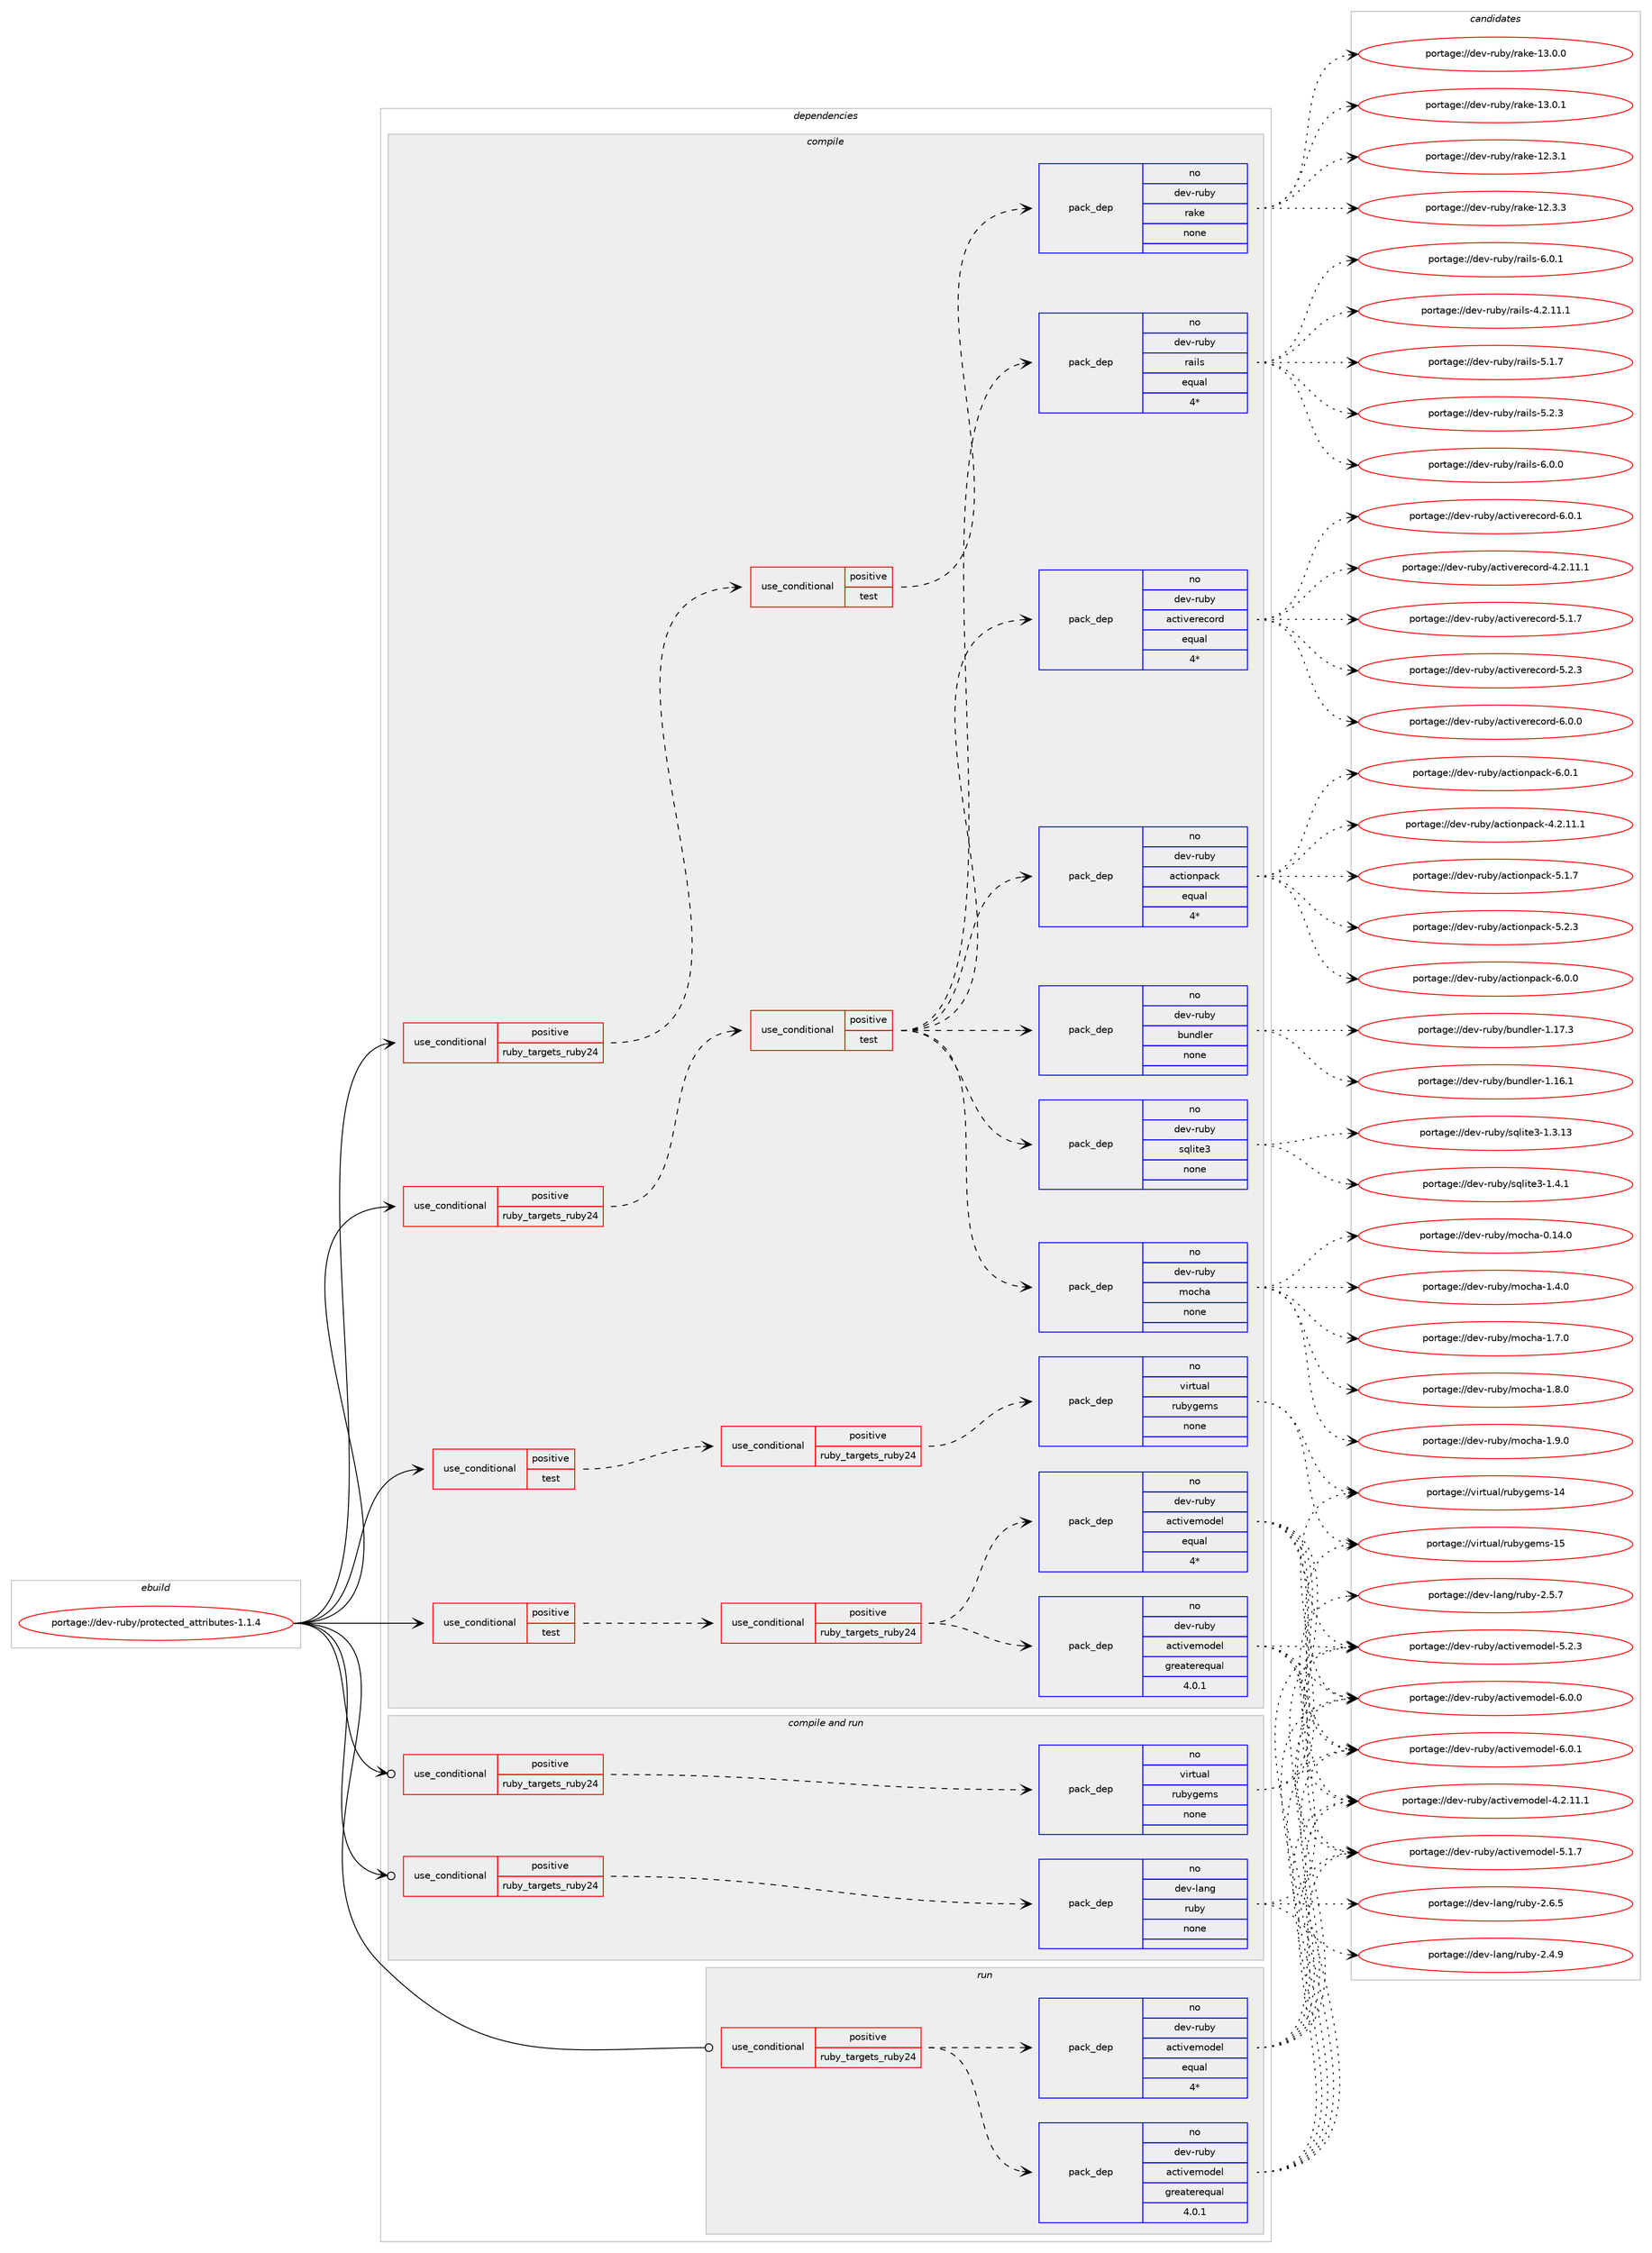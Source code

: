 digraph prolog {

# *************
# Graph options
# *************

newrank=true;
concentrate=true;
compound=true;
graph [rankdir=LR,fontname=Helvetica,fontsize=10,ranksep=1.5];#, ranksep=2.5, nodesep=0.2];
edge  [arrowhead=vee];
node  [fontname=Helvetica,fontsize=10];

# **********
# The ebuild
# **********

subgraph cluster_leftcol {
color=gray;
rank=same;
label=<<i>ebuild</i>>;
id [label="portage://dev-ruby/protected_attributes-1.1.4", color=red, width=4, href="../dev-ruby/protected_attributes-1.1.4.svg"];
}

# ****************
# The dependencies
# ****************

subgraph cluster_midcol {
color=gray;
label=<<i>dependencies</i>>;
subgraph cluster_compile {
fillcolor="#eeeeee";
style=filled;
label=<<i>compile</i>>;
subgraph cond59350 {
dependency234751 [label=<<TABLE BORDER="0" CELLBORDER="1" CELLSPACING="0" CELLPADDING="4"><TR><TD ROWSPAN="3" CELLPADDING="10">use_conditional</TD></TR><TR><TD>positive</TD></TR><TR><TD>ruby_targets_ruby24</TD></TR></TABLE>>, shape=none, color=red];
subgraph cond59351 {
dependency234752 [label=<<TABLE BORDER="0" CELLBORDER="1" CELLSPACING="0" CELLPADDING="4"><TR><TD ROWSPAN="3" CELLPADDING="10">use_conditional</TD></TR><TR><TD>positive</TD></TR><TR><TD>test</TD></TR></TABLE>>, shape=none, color=red];
subgraph pack171856 {
dependency234753 [label=<<TABLE BORDER="0" CELLBORDER="1" CELLSPACING="0" CELLPADDING="4" WIDTH="220"><TR><TD ROWSPAN="6" CELLPADDING="30">pack_dep</TD></TR><TR><TD WIDTH="110">no</TD></TR><TR><TD>dev-ruby</TD></TR><TR><TD>bundler</TD></TR><TR><TD>none</TD></TR><TR><TD></TD></TR></TABLE>>, shape=none, color=blue];
}
dependency234752:e -> dependency234753:w [weight=20,style="dashed",arrowhead="vee"];
subgraph pack171857 {
dependency234754 [label=<<TABLE BORDER="0" CELLBORDER="1" CELLSPACING="0" CELLPADDING="4" WIDTH="220"><TR><TD ROWSPAN="6" CELLPADDING="30">pack_dep</TD></TR><TR><TD WIDTH="110">no</TD></TR><TR><TD>dev-ruby</TD></TR><TR><TD>actionpack</TD></TR><TR><TD>equal</TD></TR><TR><TD>4*</TD></TR></TABLE>>, shape=none, color=blue];
}
dependency234752:e -> dependency234754:w [weight=20,style="dashed",arrowhead="vee"];
subgraph pack171858 {
dependency234755 [label=<<TABLE BORDER="0" CELLBORDER="1" CELLSPACING="0" CELLPADDING="4" WIDTH="220"><TR><TD ROWSPAN="6" CELLPADDING="30">pack_dep</TD></TR><TR><TD WIDTH="110">no</TD></TR><TR><TD>dev-ruby</TD></TR><TR><TD>activerecord</TD></TR><TR><TD>equal</TD></TR><TR><TD>4*</TD></TR></TABLE>>, shape=none, color=blue];
}
dependency234752:e -> dependency234755:w [weight=20,style="dashed",arrowhead="vee"];
subgraph pack171859 {
dependency234756 [label=<<TABLE BORDER="0" CELLBORDER="1" CELLSPACING="0" CELLPADDING="4" WIDTH="220"><TR><TD ROWSPAN="6" CELLPADDING="30">pack_dep</TD></TR><TR><TD WIDTH="110">no</TD></TR><TR><TD>dev-ruby</TD></TR><TR><TD>rails</TD></TR><TR><TD>equal</TD></TR><TR><TD>4*</TD></TR></TABLE>>, shape=none, color=blue];
}
dependency234752:e -> dependency234756:w [weight=20,style="dashed",arrowhead="vee"];
subgraph pack171860 {
dependency234757 [label=<<TABLE BORDER="0" CELLBORDER="1" CELLSPACING="0" CELLPADDING="4" WIDTH="220"><TR><TD ROWSPAN="6" CELLPADDING="30">pack_dep</TD></TR><TR><TD WIDTH="110">no</TD></TR><TR><TD>dev-ruby</TD></TR><TR><TD>mocha</TD></TR><TR><TD>none</TD></TR><TR><TD></TD></TR></TABLE>>, shape=none, color=blue];
}
dependency234752:e -> dependency234757:w [weight=20,style="dashed",arrowhead="vee"];
subgraph pack171861 {
dependency234758 [label=<<TABLE BORDER="0" CELLBORDER="1" CELLSPACING="0" CELLPADDING="4" WIDTH="220"><TR><TD ROWSPAN="6" CELLPADDING="30">pack_dep</TD></TR><TR><TD WIDTH="110">no</TD></TR><TR><TD>dev-ruby</TD></TR><TR><TD>sqlite3</TD></TR><TR><TD>none</TD></TR><TR><TD></TD></TR></TABLE>>, shape=none, color=blue];
}
dependency234752:e -> dependency234758:w [weight=20,style="dashed",arrowhead="vee"];
}
dependency234751:e -> dependency234752:w [weight=20,style="dashed",arrowhead="vee"];
}
id:e -> dependency234751:w [weight=20,style="solid",arrowhead="vee"];
subgraph cond59352 {
dependency234759 [label=<<TABLE BORDER="0" CELLBORDER="1" CELLSPACING="0" CELLPADDING="4"><TR><TD ROWSPAN="3" CELLPADDING="10">use_conditional</TD></TR><TR><TD>positive</TD></TR><TR><TD>ruby_targets_ruby24</TD></TR></TABLE>>, shape=none, color=red];
subgraph cond59353 {
dependency234760 [label=<<TABLE BORDER="0" CELLBORDER="1" CELLSPACING="0" CELLPADDING="4"><TR><TD ROWSPAN="3" CELLPADDING="10">use_conditional</TD></TR><TR><TD>positive</TD></TR><TR><TD>test</TD></TR></TABLE>>, shape=none, color=red];
subgraph pack171862 {
dependency234761 [label=<<TABLE BORDER="0" CELLBORDER="1" CELLSPACING="0" CELLPADDING="4" WIDTH="220"><TR><TD ROWSPAN="6" CELLPADDING="30">pack_dep</TD></TR><TR><TD WIDTH="110">no</TD></TR><TR><TD>dev-ruby</TD></TR><TR><TD>rake</TD></TR><TR><TD>none</TD></TR><TR><TD></TD></TR></TABLE>>, shape=none, color=blue];
}
dependency234760:e -> dependency234761:w [weight=20,style="dashed",arrowhead="vee"];
}
dependency234759:e -> dependency234760:w [weight=20,style="dashed",arrowhead="vee"];
}
id:e -> dependency234759:w [weight=20,style="solid",arrowhead="vee"];
subgraph cond59354 {
dependency234762 [label=<<TABLE BORDER="0" CELLBORDER="1" CELLSPACING="0" CELLPADDING="4"><TR><TD ROWSPAN="3" CELLPADDING="10">use_conditional</TD></TR><TR><TD>positive</TD></TR><TR><TD>test</TD></TR></TABLE>>, shape=none, color=red];
subgraph cond59355 {
dependency234763 [label=<<TABLE BORDER="0" CELLBORDER="1" CELLSPACING="0" CELLPADDING="4"><TR><TD ROWSPAN="3" CELLPADDING="10">use_conditional</TD></TR><TR><TD>positive</TD></TR><TR><TD>ruby_targets_ruby24</TD></TR></TABLE>>, shape=none, color=red];
subgraph pack171863 {
dependency234764 [label=<<TABLE BORDER="0" CELLBORDER="1" CELLSPACING="0" CELLPADDING="4" WIDTH="220"><TR><TD ROWSPAN="6" CELLPADDING="30">pack_dep</TD></TR><TR><TD WIDTH="110">no</TD></TR><TR><TD>dev-ruby</TD></TR><TR><TD>activemodel</TD></TR><TR><TD>equal</TD></TR><TR><TD>4*</TD></TR></TABLE>>, shape=none, color=blue];
}
dependency234763:e -> dependency234764:w [weight=20,style="dashed",arrowhead="vee"];
subgraph pack171864 {
dependency234765 [label=<<TABLE BORDER="0" CELLBORDER="1" CELLSPACING="0" CELLPADDING="4" WIDTH="220"><TR><TD ROWSPAN="6" CELLPADDING="30">pack_dep</TD></TR><TR><TD WIDTH="110">no</TD></TR><TR><TD>dev-ruby</TD></TR><TR><TD>activemodel</TD></TR><TR><TD>greaterequal</TD></TR><TR><TD>4.0.1</TD></TR></TABLE>>, shape=none, color=blue];
}
dependency234763:e -> dependency234765:w [weight=20,style="dashed",arrowhead="vee"];
}
dependency234762:e -> dependency234763:w [weight=20,style="dashed",arrowhead="vee"];
}
id:e -> dependency234762:w [weight=20,style="solid",arrowhead="vee"];
subgraph cond59356 {
dependency234766 [label=<<TABLE BORDER="0" CELLBORDER="1" CELLSPACING="0" CELLPADDING="4"><TR><TD ROWSPAN="3" CELLPADDING="10">use_conditional</TD></TR><TR><TD>positive</TD></TR><TR><TD>test</TD></TR></TABLE>>, shape=none, color=red];
subgraph cond59357 {
dependency234767 [label=<<TABLE BORDER="0" CELLBORDER="1" CELLSPACING="0" CELLPADDING="4"><TR><TD ROWSPAN="3" CELLPADDING="10">use_conditional</TD></TR><TR><TD>positive</TD></TR><TR><TD>ruby_targets_ruby24</TD></TR></TABLE>>, shape=none, color=red];
subgraph pack171865 {
dependency234768 [label=<<TABLE BORDER="0" CELLBORDER="1" CELLSPACING="0" CELLPADDING="4" WIDTH="220"><TR><TD ROWSPAN="6" CELLPADDING="30">pack_dep</TD></TR><TR><TD WIDTH="110">no</TD></TR><TR><TD>virtual</TD></TR><TR><TD>rubygems</TD></TR><TR><TD>none</TD></TR><TR><TD></TD></TR></TABLE>>, shape=none, color=blue];
}
dependency234767:e -> dependency234768:w [weight=20,style="dashed",arrowhead="vee"];
}
dependency234766:e -> dependency234767:w [weight=20,style="dashed",arrowhead="vee"];
}
id:e -> dependency234766:w [weight=20,style="solid",arrowhead="vee"];
}
subgraph cluster_compileandrun {
fillcolor="#eeeeee";
style=filled;
label=<<i>compile and run</i>>;
subgraph cond59358 {
dependency234769 [label=<<TABLE BORDER="0" CELLBORDER="1" CELLSPACING="0" CELLPADDING="4"><TR><TD ROWSPAN="3" CELLPADDING="10">use_conditional</TD></TR><TR><TD>positive</TD></TR><TR><TD>ruby_targets_ruby24</TD></TR></TABLE>>, shape=none, color=red];
subgraph pack171866 {
dependency234770 [label=<<TABLE BORDER="0" CELLBORDER="1" CELLSPACING="0" CELLPADDING="4" WIDTH="220"><TR><TD ROWSPAN="6" CELLPADDING="30">pack_dep</TD></TR><TR><TD WIDTH="110">no</TD></TR><TR><TD>dev-lang</TD></TR><TR><TD>ruby</TD></TR><TR><TD>none</TD></TR><TR><TD></TD></TR></TABLE>>, shape=none, color=blue];
}
dependency234769:e -> dependency234770:w [weight=20,style="dashed",arrowhead="vee"];
}
id:e -> dependency234769:w [weight=20,style="solid",arrowhead="odotvee"];
subgraph cond59359 {
dependency234771 [label=<<TABLE BORDER="0" CELLBORDER="1" CELLSPACING="0" CELLPADDING="4"><TR><TD ROWSPAN="3" CELLPADDING="10">use_conditional</TD></TR><TR><TD>positive</TD></TR><TR><TD>ruby_targets_ruby24</TD></TR></TABLE>>, shape=none, color=red];
subgraph pack171867 {
dependency234772 [label=<<TABLE BORDER="0" CELLBORDER="1" CELLSPACING="0" CELLPADDING="4" WIDTH="220"><TR><TD ROWSPAN="6" CELLPADDING="30">pack_dep</TD></TR><TR><TD WIDTH="110">no</TD></TR><TR><TD>virtual</TD></TR><TR><TD>rubygems</TD></TR><TR><TD>none</TD></TR><TR><TD></TD></TR></TABLE>>, shape=none, color=blue];
}
dependency234771:e -> dependency234772:w [weight=20,style="dashed",arrowhead="vee"];
}
id:e -> dependency234771:w [weight=20,style="solid",arrowhead="odotvee"];
}
subgraph cluster_run {
fillcolor="#eeeeee";
style=filled;
label=<<i>run</i>>;
subgraph cond59360 {
dependency234773 [label=<<TABLE BORDER="0" CELLBORDER="1" CELLSPACING="0" CELLPADDING="4"><TR><TD ROWSPAN="3" CELLPADDING="10">use_conditional</TD></TR><TR><TD>positive</TD></TR><TR><TD>ruby_targets_ruby24</TD></TR></TABLE>>, shape=none, color=red];
subgraph pack171868 {
dependency234774 [label=<<TABLE BORDER="0" CELLBORDER="1" CELLSPACING="0" CELLPADDING="4" WIDTH="220"><TR><TD ROWSPAN="6" CELLPADDING="30">pack_dep</TD></TR><TR><TD WIDTH="110">no</TD></TR><TR><TD>dev-ruby</TD></TR><TR><TD>activemodel</TD></TR><TR><TD>equal</TD></TR><TR><TD>4*</TD></TR></TABLE>>, shape=none, color=blue];
}
dependency234773:e -> dependency234774:w [weight=20,style="dashed",arrowhead="vee"];
subgraph pack171869 {
dependency234775 [label=<<TABLE BORDER="0" CELLBORDER="1" CELLSPACING="0" CELLPADDING="4" WIDTH="220"><TR><TD ROWSPAN="6" CELLPADDING="30">pack_dep</TD></TR><TR><TD WIDTH="110">no</TD></TR><TR><TD>dev-ruby</TD></TR><TR><TD>activemodel</TD></TR><TR><TD>greaterequal</TD></TR><TR><TD>4.0.1</TD></TR></TABLE>>, shape=none, color=blue];
}
dependency234773:e -> dependency234775:w [weight=20,style="dashed",arrowhead="vee"];
}
id:e -> dependency234773:w [weight=20,style="solid",arrowhead="odot"];
}
}

# **************
# The candidates
# **************

subgraph cluster_choices {
rank=same;
color=gray;
label=<<i>candidates</i>>;

subgraph choice171856 {
color=black;
nodesep=1;
choiceportage1001011184511411798121479811711010010810111445494649544649 [label="portage://dev-ruby/bundler-1.16.1", color=red, width=4,href="../dev-ruby/bundler-1.16.1.svg"];
choiceportage1001011184511411798121479811711010010810111445494649554651 [label="portage://dev-ruby/bundler-1.17.3", color=red, width=4,href="../dev-ruby/bundler-1.17.3.svg"];
dependency234753:e -> choiceportage1001011184511411798121479811711010010810111445494649544649:w [style=dotted,weight="100"];
dependency234753:e -> choiceportage1001011184511411798121479811711010010810111445494649554651:w [style=dotted,weight="100"];
}
subgraph choice171857 {
color=black;
nodesep=1;
choiceportage10010111845114117981214797991161051111101129799107455246504649494649 [label="portage://dev-ruby/actionpack-4.2.11.1", color=red, width=4,href="../dev-ruby/actionpack-4.2.11.1.svg"];
choiceportage10010111845114117981214797991161051111101129799107455346494655 [label="portage://dev-ruby/actionpack-5.1.7", color=red, width=4,href="../dev-ruby/actionpack-5.1.7.svg"];
choiceportage10010111845114117981214797991161051111101129799107455346504651 [label="portage://dev-ruby/actionpack-5.2.3", color=red, width=4,href="../dev-ruby/actionpack-5.2.3.svg"];
choiceportage10010111845114117981214797991161051111101129799107455446484648 [label="portage://dev-ruby/actionpack-6.0.0", color=red, width=4,href="../dev-ruby/actionpack-6.0.0.svg"];
choiceportage10010111845114117981214797991161051111101129799107455446484649 [label="portage://dev-ruby/actionpack-6.0.1", color=red, width=4,href="../dev-ruby/actionpack-6.0.1.svg"];
dependency234754:e -> choiceportage10010111845114117981214797991161051111101129799107455246504649494649:w [style=dotted,weight="100"];
dependency234754:e -> choiceportage10010111845114117981214797991161051111101129799107455346494655:w [style=dotted,weight="100"];
dependency234754:e -> choiceportage10010111845114117981214797991161051111101129799107455346504651:w [style=dotted,weight="100"];
dependency234754:e -> choiceportage10010111845114117981214797991161051111101129799107455446484648:w [style=dotted,weight="100"];
dependency234754:e -> choiceportage10010111845114117981214797991161051111101129799107455446484649:w [style=dotted,weight="100"];
}
subgraph choice171858 {
color=black;
nodesep=1;
choiceportage100101118451141179812147979911610511810111410199111114100455246504649494649 [label="portage://dev-ruby/activerecord-4.2.11.1", color=red, width=4,href="../dev-ruby/activerecord-4.2.11.1.svg"];
choiceportage100101118451141179812147979911610511810111410199111114100455346494655 [label="portage://dev-ruby/activerecord-5.1.7", color=red, width=4,href="../dev-ruby/activerecord-5.1.7.svg"];
choiceportage100101118451141179812147979911610511810111410199111114100455346504651 [label="portage://dev-ruby/activerecord-5.2.3", color=red, width=4,href="../dev-ruby/activerecord-5.2.3.svg"];
choiceportage100101118451141179812147979911610511810111410199111114100455446484648 [label="portage://dev-ruby/activerecord-6.0.0", color=red, width=4,href="../dev-ruby/activerecord-6.0.0.svg"];
choiceportage100101118451141179812147979911610511810111410199111114100455446484649 [label="portage://dev-ruby/activerecord-6.0.1", color=red, width=4,href="../dev-ruby/activerecord-6.0.1.svg"];
dependency234755:e -> choiceportage100101118451141179812147979911610511810111410199111114100455246504649494649:w [style=dotted,weight="100"];
dependency234755:e -> choiceportage100101118451141179812147979911610511810111410199111114100455346494655:w [style=dotted,weight="100"];
dependency234755:e -> choiceportage100101118451141179812147979911610511810111410199111114100455346504651:w [style=dotted,weight="100"];
dependency234755:e -> choiceportage100101118451141179812147979911610511810111410199111114100455446484648:w [style=dotted,weight="100"];
dependency234755:e -> choiceportage100101118451141179812147979911610511810111410199111114100455446484649:w [style=dotted,weight="100"];
}
subgraph choice171859 {
color=black;
nodesep=1;
choiceportage10010111845114117981214711497105108115455246504649494649 [label="portage://dev-ruby/rails-4.2.11.1", color=red, width=4,href="../dev-ruby/rails-4.2.11.1.svg"];
choiceportage10010111845114117981214711497105108115455346494655 [label="portage://dev-ruby/rails-5.1.7", color=red, width=4,href="../dev-ruby/rails-5.1.7.svg"];
choiceportage10010111845114117981214711497105108115455346504651 [label="portage://dev-ruby/rails-5.2.3", color=red, width=4,href="../dev-ruby/rails-5.2.3.svg"];
choiceportage10010111845114117981214711497105108115455446484648 [label="portage://dev-ruby/rails-6.0.0", color=red, width=4,href="../dev-ruby/rails-6.0.0.svg"];
choiceportage10010111845114117981214711497105108115455446484649 [label="portage://dev-ruby/rails-6.0.1", color=red, width=4,href="../dev-ruby/rails-6.0.1.svg"];
dependency234756:e -> choiceportage10010111845114117981214711497105108115455246504649494649:w [style=dotted,weight="100"];
dependency234756:e -> choiceportage10010111845114117981214711497105108115455346494655:w [style=dotted,weight="100"];
dependency234756:e -> choiceportage10010111845114117981214711497105108115455346504651:w [style=dotted,weight="100"];
dependency234756:e -> choiceportage10010111845114117981214711497105108115455446484648:w [style=dotted,weight="100"];
dependency234756:e -> choiceportage10010111845114117981214711497105108115455446484649:w [style=dotted,weight="100"];
}
subgraph choice171860 {
color=black;
nodesep=1;
choiceportage100101118451141179812147109111991049745484649524648 [label="portage://dev-ruby/mocha-0.14.0", color=red, width=4,href="../dev-ruby/mocha-0.14.0.svg"];
choiceportage1001011184511411798121471091119910497454946524648 [label="portage://dev-ruby/mocha-1.4.0", color=red, width=4,href="../dev-ruby/mocha-1.4.0.svg"];
choiceportage1001011184511411798121471091119910497454946554648 [label="portage://dev-ruby/mocha-1.7.0", color=red, width=4,href="../dev-ruby/mocha-1.7.0.svg"];
choiceportage1001011184511411798121471091119910497454946564648 [label="portage://dev-ruby/mocha-1.8.0", color=red, width=4,href="../dev-ruby/mocha-1.8.0.svg"];
choiceportage1001011184511411798121471091119910497454946574648 [label="portage://dev-ruby/mocha-1.9.0", color=red, width=4,href="../dev-ruby/mocha-1.9.0.svg"];
dependency234757:e -> choiceportage100101118451141179812147109111991049745484649524648:w [style=dotted,weight="100"];
dependency234757:e -> choiceportage1001011184511411798121471091119910497454946524648:w [style=dotted,weight="100"];
dependency234757:e -> choiceportage1001011184511411798121471091119910497454946554648:w [style=dotted,weight="100"];
dependency234757:e -> choiceportage1001011184511411798121471091119910497454946564648:w [style=dotted,weight="100"];
dependency234757:e -> choiceportage1001011184511411798121471091119910497454946574648:w [style=dotted,weight="100"];
}
subgraph choice171861 {
color=black;
nodesep=1;
choiceportage1001011184511411798121471151131081051161015145494651464951 [label="portage://dev-ruby/sqlite3-1.3.13", color=red, width=4,href="../dev-ruby/sqlite3-1.3.13.svg"];
choiceportage10010111845114117981214711511310810511610151454946524649 [label="portage://dev-ruby/sqlite3-1.4.1", color=red, width=4,href="../dev-ruby/sqlite3-1.4.1.svg"];
dependency234758:e -> choiceportage1001011184511411798121471151131081051161015145494651464951:w [style=dotted,weight="100"];
dependency234758:e -> choiceportage10010111845114117981214711511310810511610151454946524649:w [style=dotted,weight="100"];
}
subgraph choice171862 {
color=black;
nodesep=1;
choiceportage1001011184511411798121471149710710145495046514649 [label="portage://dev-ruby/rake-12.3.1", color=red, width=4,href="../dev-ruby/rake-12.3.1.svg"];
choiceportage1001011184511411798121471149710710145495046514651 [label="portage://dev-ruby/rake-12.3.3", color=red, width=4,href="../dev-ruby/rake-12.3.3.svg"];
choiceportage1001011184511411798121471149710710145495146484648 [label="portage://dev-ruby/rake-13.0.0", color=red, width=4,href="../dev-ruby/rake-13.0.0.svg"];
choiceportage1001011184511411798121471149710710145495146484649 [label="portage://dev-ruby/rake-13.0.1", color=red, width=4,href="../dev-ruby/rake-13.0.1.svg"];
dependency234761:e -> choiceportage1001011184511411798121471149710710145495046514649:w [style=dotted,weight="100"];
dependency234761:e -> choiceportage1001011184511411798121471149710710145495046514651:w [style=dotted,weight="100"];
dependency234761:e -> choiceportage1001011184511411798121471149710710145495146484648:w [style=dotted,weight="100"];
dependency234761:e -> choiceportage1001011184511411798121471149710710145495146484649:w [style=dotted,weight="100"];
}
subgraph choice171863 {
color=black;
nodesep=1;
choiceportage1001011184511411798121479799116105118101109111100101108455246504649494649 [label="portage://dev-ruby/activemodel-4.2.11.1", color=red, width=4,href="../dev-ruby/activemodel-4.2.11.1.svg"];
choiceportage1001011184511411798121479799116105118101109111100101108455346494655 [label="portage://dev-ruby/activemodel-5.1.7", color=red, width=4,href="../dev-ruby/activemodel-5.1.7.svg"];
choiceportage1001011184511411798121479799116105118101109111100101108455346504651 [label="portage://dev-ruby/activemodel-5.2.3", color=red, width=4,href="../dev-ruby/activemodel-5.2.3.svg"];
choiceportage1001011184511411798121479799116105118101109111100101108455446484648 [label="portage://dev-ruby/activemodel-6.0.0", color=red, width=4,href="../dev-ruby/activemodel-6.0.0.svg"];
choiceportage1001011184511411798121479799116105118101109111100101108455446484649 [label="portage://dev-ruby/activemodel-6.0.1", color=red, width=4,href="../dev-ruby/activemodel-6.0.1.svg"];
dependency234764:e -> choiceportage1001011184511411798121479799116105118101109111100101108455246504649494649:w [style=dotted,weight="100"];
dependency234764:e -> choiceportage1001011184511411798121479799116105118101109111100101108455346494655:w [style=dotted,weight="100"];
dependency234764:e -> choiceportage1001011184511411798121479799116105118101109111100101108455346504651:w [style=dotted,weight="100"];
dependency234764:e -> choiceportage1001011184511411798121479799116105118101109111100101108455446484648:w [style=dotted,weight="100"];
dependency234764:e -> choiceportage1001011184511411798121479799116105118101109111100101108455446484649:w [style=dotted,weight="100"];
}
subgraph choice171864 {
color=black;
nodesep=1;
choiceportage1001011184511411798121479799116105118101109111100101108455246504649494649 [label="portage://dev-ruby/activemodel-4.2.11.1", color=red, width=4,href="../dev-ruby/activemodel-4.2.11.1.svg"];
choiceportage1001011184511411798121479799116105118101109111100101108455346494655 [label="portage://dev-ruby/activemodel-5.1.7", color=red, width=4,href="../dev-ruby/activemodel-5.1.7.svg"];
choiceportage1001011184511411798121479799116105118101109111100101108455346504651 [label="portage://dev-ruby/activemodel-5.2.3", color=red, width=4,href="../dev-ruby/activemodel-5.2.3.svg"];
choiceportage1001011184511411798121479799116105118101109111100101108455446484648 [label="portage://dev-ruby/activemodel-6.0.0", color=red, width=4,href="../dev-ruby/activemodel-6.0.0.svg"];
choiceportage1001011184511411798121479799116105118101109111100101108455446484649 [label="portage://dev-ruby/activemodel-6.0.1", color=red, width=4,href="../dev-ruby/activemodel-6.0.1.svg"];
dependency234765:e -> choiceportage1001011184511411798121479799116105118101109111100101108455246504649494649:w [style=dotted,weight="100"];
dependency234765:e -> choiceportage1001011184511411798121479799116105118101109111100101108455346494655:w [style=dotted,weight="100"];
dependency234765:e -> choiceportage1001011184511411798121479799116105118101109111100101108455346504651:w [style=dotted,weight="100"];
dependency234765:e -> choiceportage1001011184511411798121479799116105118101109111100101108455446484648:w [style=dotted,weight="100"];
dependency234765:e -> choiceportage1001011184511411798121479799116105118101109111100101108455446484649:w [style=dotted,weight="100"];
}
subgraph choice171865 {
color=black;
nodesep=1;
choiceportage118105114116117971084711411798121103101109115454952 [label="portage://virtual/rubygems-14", color=red, width=4,href="../virtual/rubygems-14.svg"];
choiceportage118105114116117971084711411798121103101109115454953 [label="portage://virtual/rubygems-15", color=red, width=4,href="../virtual/rubygems-15.svg"];
dependency234768:e -> choiceportage118105114116117971084711411798121103101109115454952:w [style=dotted,weight="100"];
dependency234768:e -> choiceportage118105114116117971084711411798121103101109115454953:w [style=dotted,weight="100"];
}
subgraph choice171866 {
color=black;
nodesep=1;
choiceportage10010111845108971101034711411798121455046524657 [label="portage://dev-lang/ruby-2.4.9", color=red, width=4,href="../dev-lang/ruby-2.4.9.svg"];
choiceportage10010111845108971101034711411798121455046534655 [label="portage://dev-lang/ruby-2.5.7", color=red, width=4,href="../dev-lang/ruby-2.5.7.svg"];
choiceportage10010111845108971101034711411798121455046544653 [label="portage://dev-lang/ruby-2.6.5", color=red, width=4,href="../dev-lang/ruby-2.6.5.svg"];
dependency234770:e -> choiceportage10010111845108971101034711411798121455046524657:w [style=dotted,weight="100"];
dependency234770:e -> choiceportage10010111845108971101034711411798121455046534655:w [style=dotted,weight="100"];
dependency234770:e -> choiceportage10010111845108971101034711411798121455046544653:w [style=dotted,weight="100"];
}
subgraph choice171867 {
color=black;
nodesep=1;
choiceportage118105114116117971084711411798121103101109115454952 [label="portage://virtual/rubygems-14", color=red, width=4,href="../virtual/rubygems-14.svg"];
choiceportage118105114116117971084711411798121103101109115454953 [label="portage://virtual/rubygems-15", color=red, width=4,href="../virtual/rubygems-15.svg"];
dependency234772:e -> choiceportage118105114116117971084711411798121103101109115454952:w [style=dotted,weight="100"];
dependency234772:e -> choiceportage118105114116117971084711411798121103101109115454953:w [style=dotted,weight="100"];
}
subgraph choice171868 {
color=black;
nodesep=1;
choiceportage1001011184511411798121479799116105118101109111100101108455246504649494649 [label="portage://dev-ruby/activemodel-4.2.11.1", color=red, width=4,href="../dev-ruby/activemodel-4.2.11.1.svg"];
choiceportage1001011184511411798121479799116105118101109111100101108455346494655 [label="portage://dev-ruby/activemodel-5.1.7", color=red, width=4,href="../dev-ruby/activemodel-5.1.7.svg"];
choiceportage1001011184511411798121479799116105118101109111100101108455346504651 [label="portage://dev-ruby/activemodel-5.2.3", color=red, width=4,href="../dev-ruby/activemodel-5.2.3.svg"];
choiceportage1001011184511411798121479799116105118101109111100101108455446484648 [label="portage://dev-ruby/activemodel-6.0.0", color=red, width=4,href="../dev-ruby/activemodel-6.0.0.svg"];
choiceportage1001011184511411798121479799116105118101109111100101108455446484649 [label="portage://dev-ruby/activemodel-6.0.1", color=red, width=4,href="../dev-ruby/activemodel-6.0.1.svg"];
dependency234774:e -> choiceportage1001011184511411798121479799116105118101109111100101108455246504649494649:w [style=dotted,weight="100"];
dependency234774:e -> choiceportage1001011184511411798121479799116105118101109111100101108455346494655:w [style=dotted,weight="100"];
dependency234774:e -> choiceportage1001011184511411798121479799116105118101109111100101108455346504651:w [style=dotted,weight="100"];
dependency234774:e -> choiceportage1001011184511411798121479799116105118101109111100101108455446484648:w [style=dotted,weight="100"];
dependency234774:e -> choiceportage1001011184511411798121479799116105118101109111100101108455446484649:w [style=dotted,weight="100"];
}
subgraph choice171869 {
color=black;
nodesep=1;
choiceportage1001011184511411798121479799116105118101109111100101108455246504649494649 [label="portage://dev-ruby/activemodel-4.2.11.1", color=red, width=4,href="../dev-ruby/activemodel-4.2.11.1.svg"];
choiceportage1001011184511411798121479799116105118101109111100101108455346494655 [label="portage://dev-ruby/activemodel-5.1.7", color=red, width=4,href="../dev-ruby/activemodel-5.1.7.svg"];
choiceportage1001011184511411798121479799116105118101109111100101108455346504651 [label="portage://dev-ruby/activemodel-5.2.3", color=red, width=4,href="../dev-ruby/activemodel-5.2.3.svg"];
choiceportage1001011184511411798121479799116105118101109111100101108455446484648 [label="portage://dev-ruby/activemodel-6.0.0", color=red, width=4,href="../dev-ruby/activemodel-6.0.0.svg"];
choiceportage1001011184511411798121479799116105118101109111100101108455446484649 [label="portage://dev-ruby/activemodel-6.0.1", color=red, width=4,href="../dev-ruby/activemodel-6.0.1.svg"];
dependency234775:e -> choiceportage1001011184511411798121479799116105118101109111100101108455246504649494649:w [style=dotted,weight="100"];
dependency234775:e -> choiceportage1001011184511411798121479799116105118101109111100101108455346494655:w [style=dotted,weight="100"];
dependency234775:e -> choiceportage1001011184511411798121479799116105118101109111100101108455346504651:w [style=dotted,weight="100"];
dependency234775:e -> choiceportage1001011184511411798121479799116105118101109111100101108455446484648:w [style=dotted,weight="100"];
dependency234775:e -> choiceportage1001011184511411798121479799116105118101109111100101108455446484649:w [style=dotted,weight="100"];
}
}

}
